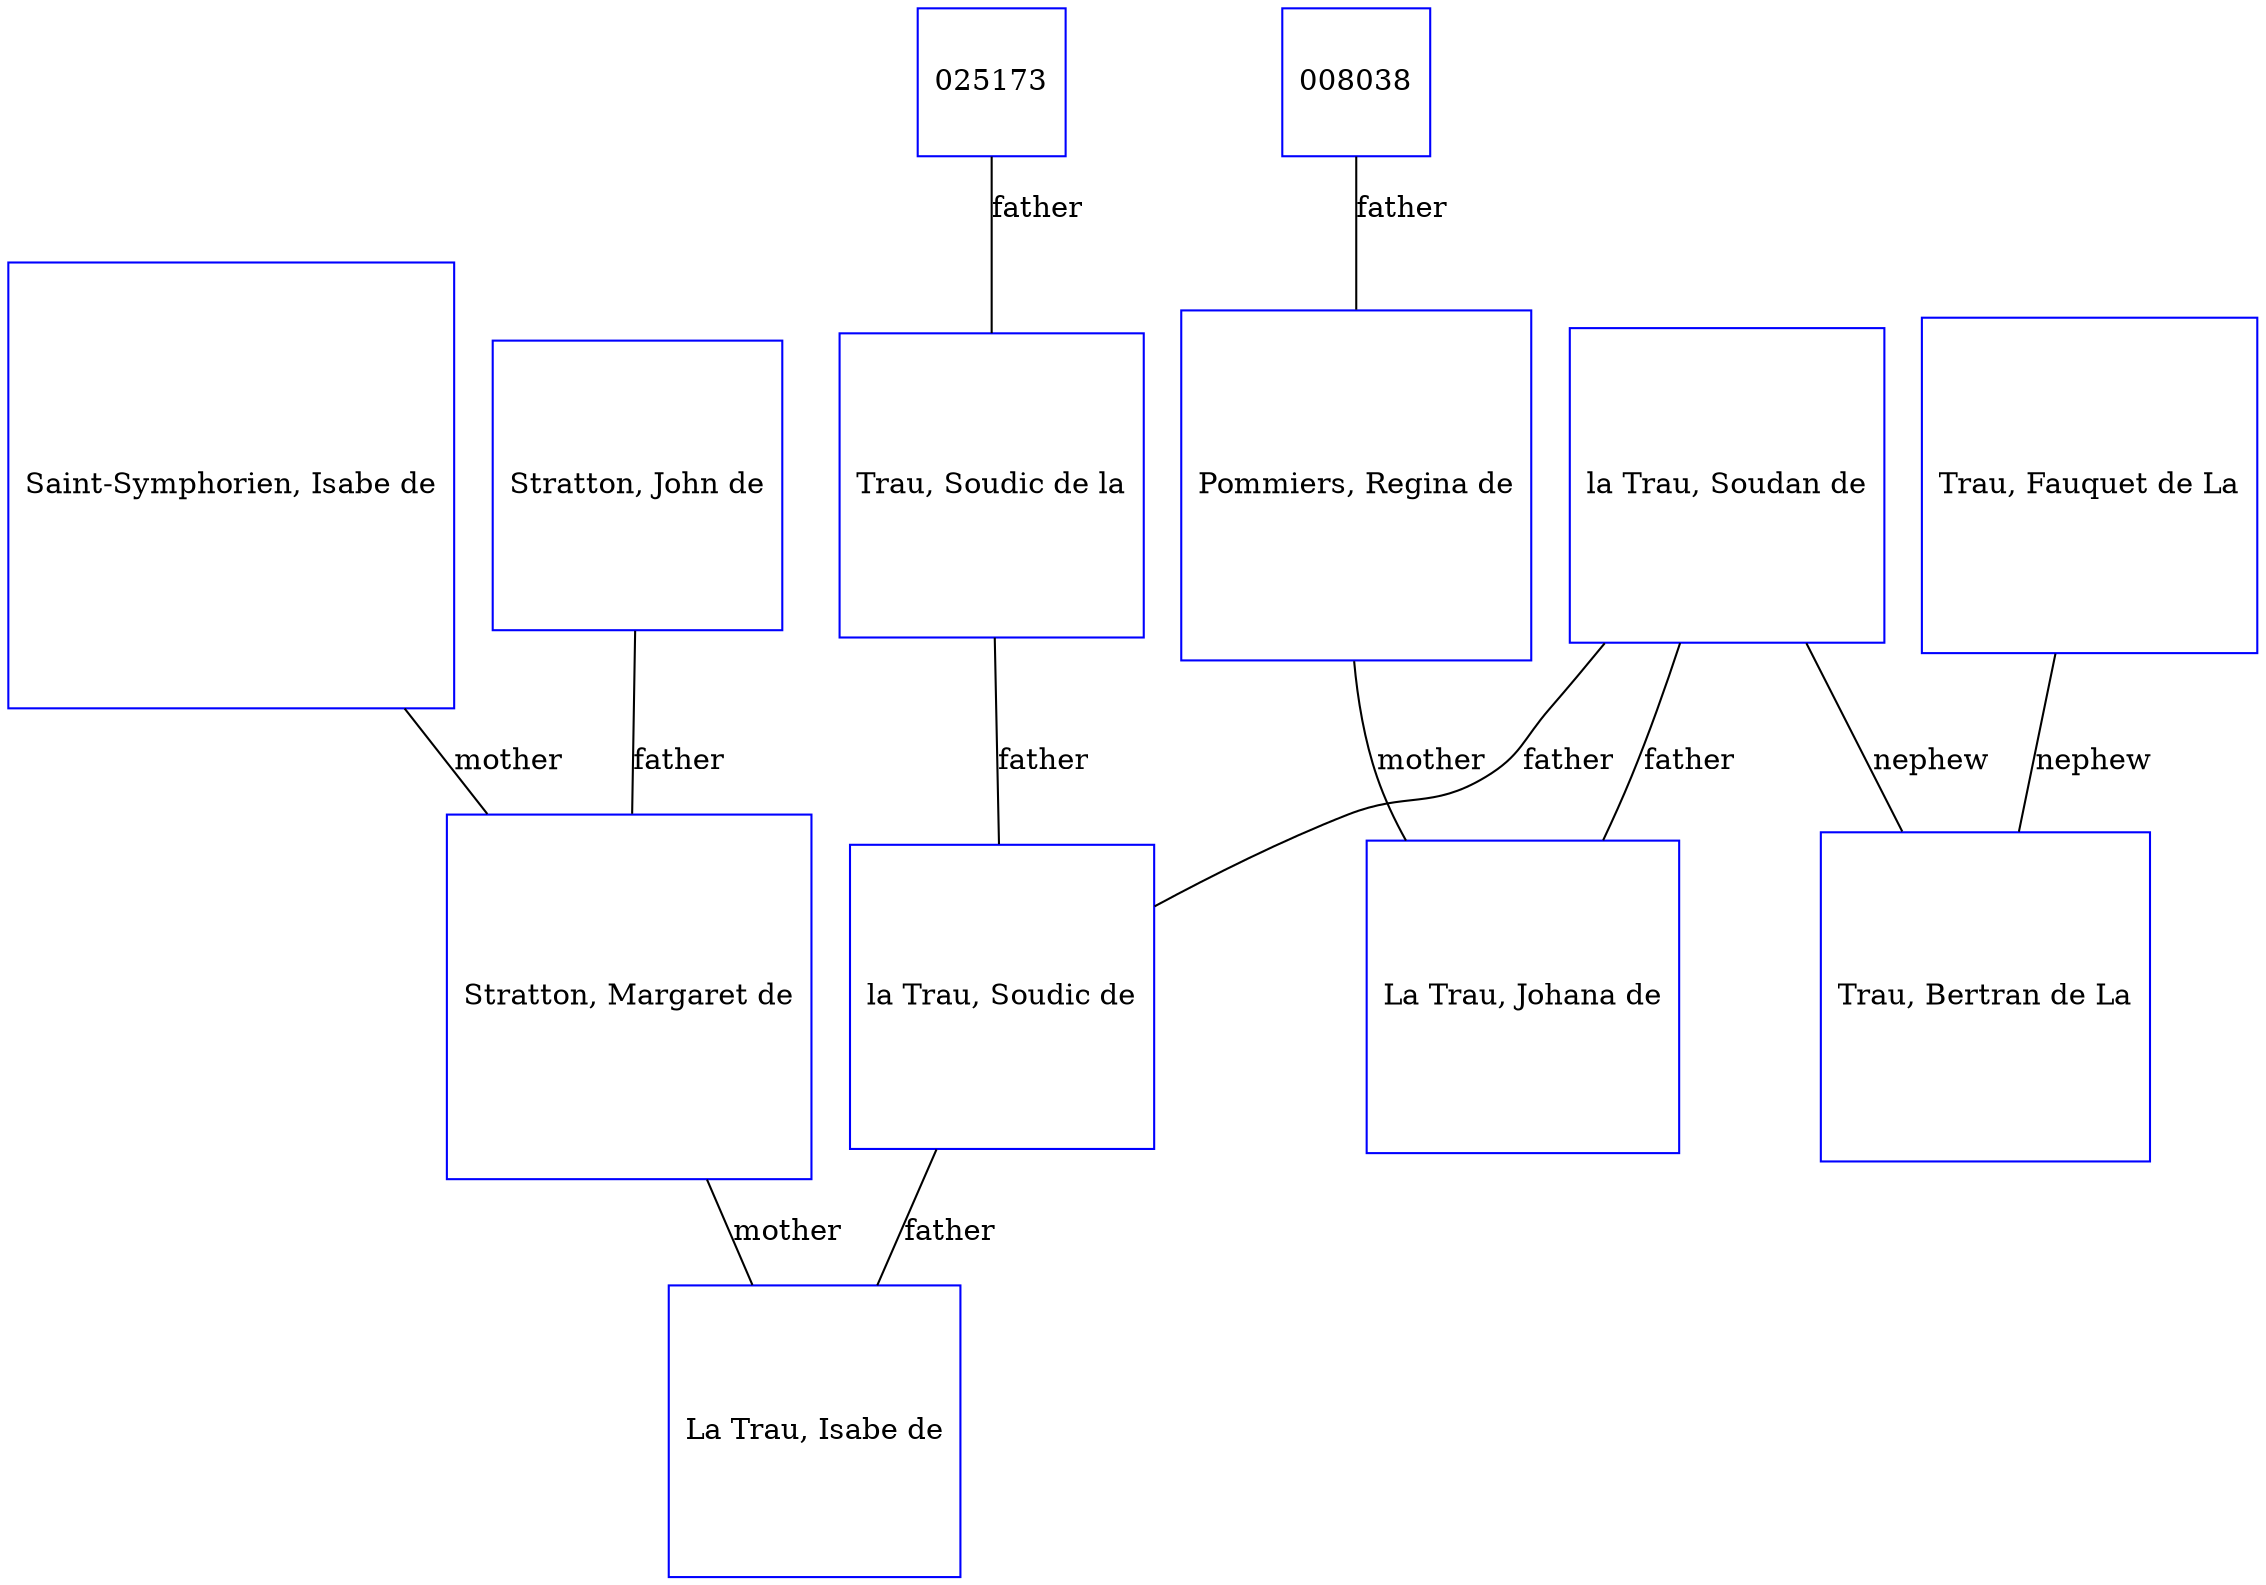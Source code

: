 digraph D {
    edge [dir=none];    node [shape=box];    "009724"   [label="la Trau, Soudan de", shape=box, regular=1, color="blue"] ;
"010231"   [label="la Trau, Soudic de", shape=box, regular=1, color="blue"] ;
"016718"   [label="Stratton, Margaret de", shape=box, regular=1, color="blue"] ;
"019767"   [label="La Trau, Johana de", shape=box, regular=1, color="blue"] ;
"017716"   [label="Trau, Fauquet de La", shape=box, regular=1, color="blue"] ;
"019769"   [label="Pommiers, Regina de", shape=box, regular=1, color="blue"] ;
"017245"   [label="Trau, Bertran de La", shape=box, regular=1, color="blue"] ;
"008038"   [label="008038", shape=box, regular=1, color="blue"] ;
"019768"   [label="La Trau, Isabe de", shape=box, regular=1, color="blue"] ;
"025173"   [label="025173", shape=box, regular=1, color="blue"] ;
"007152"   [label="Saint-Symphorien, Isabe de", shape=box, regular=1, color="blue"] ;
"021326"   [label="Trau, Soudic de la", shape=box, regular=1, color="blue"] ;
"007137"   [label="Stratton, John de", shape=box, regular=1, color="blue"] ;
009724->017245 [label="nephew", arrowsize=0.0]; 
009724->010231 [label="father",arrowsize=0.0]; 
021326->010231 [label="father",arrowsize=0.0]; 
007137->016718 [label="father",arrowsize=0.0]; 
007152->016718 [label="mother",arrowsize=0.0]; 
009724->019767 [label="father",arrowsize=0.0]; 
019769->019767 [label="mother",arrowsize=0.0]; 
017716->017245 [label="nephew", arrowsize=0.0]; 
008038->019769 [label="father",arrowsize=0.0]; 
010231->019768 [label="father",arrowsize=0.0]; 
016718->019768 [label="mother",arrowsize=0.0]; 
025173->021326 [label="father",arrowsize=0.0]; 
}